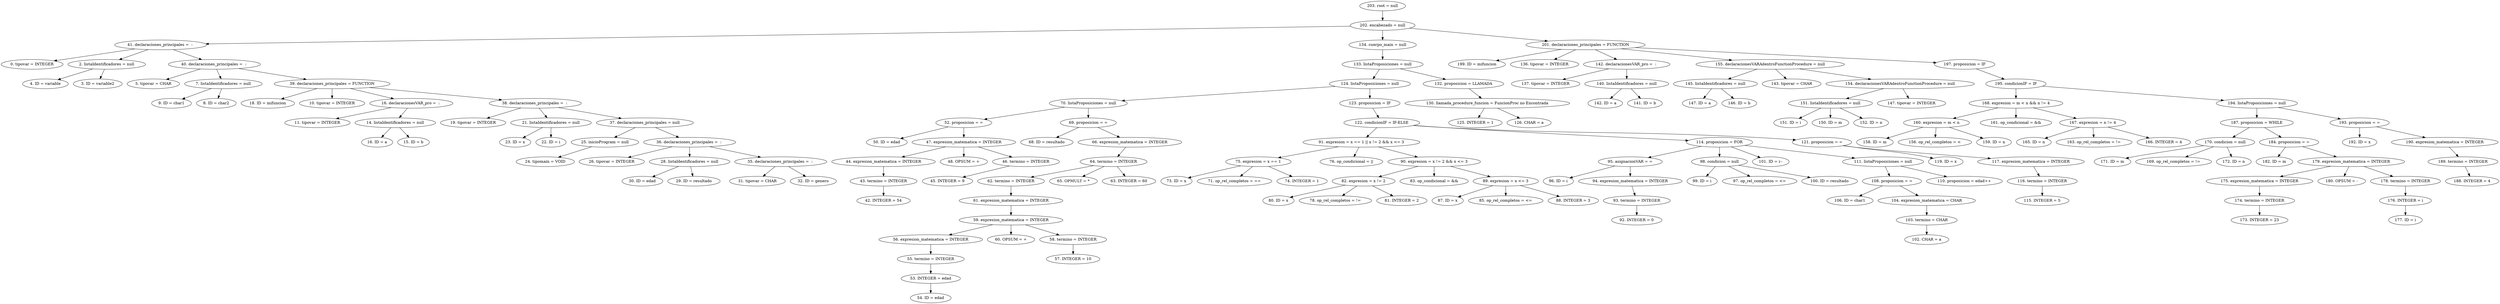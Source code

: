 digraph G {
"203. root = null"->"202. encabezado = null"
"202. encabezado = null"->"41. declaraciones_principales =  : "
"41. declaraciones_principales =  : "->"0. tipovar = INTEGER"
"41. declaraciones_principales =  : "->"2. listaIdentificadores = null"
"2. listaIdentificadores = null"->"4. ID = variable"
"2. listaIdentificadores = null"->"3. ID = variable2"
"41. declaraciones_principales =  : "->"40. declaraciones_principales =  : "
"40. declaraciones_principales =  : "->"5. tipovar = CHAR"
"40. declaraciones_principales =  : "->"7. listaIdentificadores = null"
"7. listaIdentificadores = null"->"9. ID = char1"
"7. listaIdentificadores = null"->"8. ID = char2"
"40. declaraciones_principales =  : "->"39. declaraciones_principales = FUNCTION"
"39. declaraciones_principales = FUNCTION"->"18. ID = mifuncion"
"39. declaraciones_principales = FUNCTION"->"10. tipovar = INTEGER"
"39. declaraciones_principales = FUNCTION"->"16. declaracionesVAR_pro =  : "
"16. declaracionesVAR_pro =  : "->"11. tipovar = INTEGER"
"16. declaracionesVAR_pro =  : "->"14. listaIdentificadores = null"
"14. listaIdentificadores = null"->"16. ID = a"
"14. listaIdentificadores = null"->"15. ID = b"
"39. declaraciones_principales = FUNCTION"->"38. declaraciones_principales =  : "
"38. declaraciones_principales =  : "->"19. tipovar = INTEGER"
"38. declaraciones_principales =  : "->"21. listaIdentificadores = null"
"21. listaIdentificadores = null"->"23. ID = x"
"21. listaIdentificadores = null"->"22. ID = i"
"38. declaraciones_principales =  : "->"37. declaraciones_principales = null"
"37. declaraciones_principales = null"->"25. inicioProgram = null"
"25. inicioProgram = null"->"24. tipomain = VOID"
"37. declaraciones_principales = null"->"36. declaraciones_principales =  : "
"36. declaraciones_principales =  : "->"26. tipovar = INTEGER"
"36. declaraciones_principales =  : "->"28. listaIdentificadores = null"
"28. listaIdentificadores = null"->"30. ID = edad"
"28. listaIdentificadores = null"->"29. ID = resultado"
"36. declaraciones_principales =  : "->"35. declaraciones_principales =  : "
"35. declaraciones_principales =  : "->"31. tipovar = CHAR"
"35. declaraciones_principales =  : "->"32. ID = genero"
"202. encabezado = null"->"134. cuerpo_main = null"
"134. cuerpo_main = null"->"133. listaProposiciones = null"
"133. listaProposiciones = null"->"124. listaProposiciones = null"
"124. listaProposiciones = null"->"70. listaProposiciones = null"
"70. listaProposiciones = null"->"52. proposicion = ="
"52. proposicion = ="->"50. ID = edad"
"52. proposicion = ="->"47. expresion_matematica = INTEGER"
"47. expresion_matematica = INTEGER"->"44. expresion_matematica = INTEGER"
"44. expresion_matematica = INTEGER"->"43. termino = INTEGER"
"43. termino = INTEGER"->"42. INTEGER = 54"
"47. expresion_matematica = INTEGER"->"48. OPSUM = +"
"47. expresion_matematica = INTEGER"->"46. termino = INTEGER"
"46. termino = INTEGER"->"45. INTEGER = 9"
"70. listaProposiciones = null"->"69. proposicion = ="
"69. proposicion = ="->"68. ID = resultado"
"69. proposicion = ="->"66. expresion_matematica = INTEGER"
"66. expresion_matematica = INTEGER"->"64. termino = INTEGER"
"64. termino = INTEGER"->"62. termino = INTEGER"
"62. termino = INTEGER"->"61. expresion_matematica = INTEGER"
"61. expresion_matematica = INTEGER"->"59. expresion_matematica = INTEGER"
"59. expresion_matematica = INTEGER"->"56. expresion_matematica = INTEGER"
"56. expresion_matematica = INTEGER"->"55. termino = INTEGER"
"55. termino = INTEGER"->"53. INTEGER = edad"
"53. INTEGER = edad"->"54. ID = edad"
"59. expresion_matematica = INTEGER"->"60. OPSUM = +"
"59. expresion_matematica = INTEGER"->"58. termino = INTEGER"
"58. termino = INTEGER"->"57. INTEGER = 10"
"64. termino = INTEGER"->"65. OPMULT = *"
"64. termino = INTEGER"->"63. INTEGER = 60"
"124. listaProposiciones = null"->"123. proposicion = IF"
"123. proposicion = IF"->"122. condicionIF = IF-ELSE"
"122. condicionIF = IF-ELSE"->"91. expresion = x == 1 || x != 2 && x <= 3"
"91. expresion = x == 1 || x != 2 && x <= 3"->"75. expresion = x == 1"
"75. expresion = x == 1"->"73. ID = x"
"75. expresion = x == 1"->"71. op_rel_completos = =="
"75. expresion = x == 1"->"74. INTEGER = 1"
"91. expresion = x == 1 || x != 2 && x <= 3"->"76. op_condicional = ||"
"91. expresion = x == 1 || x != 2 && x <= 3"->"90. expresion = x != 2 && x <= 3"
"90. expresion = x != 2 && x <= 3"->"82. expresion = x != 2"
"82. expresion = x != 2"->"80. ID = x"
"82. expresion = x != 2"->"78. op_rel_completos = !="
"82. expresion = x != 2"->"81. INTEGER = 2"
"90. expresion = x != 2 && x <= 3"->"83. op_condicional = &&"
"90. expresion = x != 2 && x <= 3"->"89. expresion = x <= 3"
"89. expresion = x <= 3"->"87. ID = x"
"89. expresion = x <= 3"->"85. op_rel_completos = <="
"89. expresion = x <= 3"->"88. INTEGER = 3"
"122. condicionIF = IF-ELSE"->"114. proposicion = FOR"
"114. proposicion = FOR"->"95. asignacionVAR = ="
"95. asignacionVAR = ="->"96. ID = i"
"95. asignacionVAR = ="->"94. expresion_matematica = INTEGER"
"94. expresion_matematica = INTEGER"->"93. termino = INTEGER"
"93. termino = INTEGER"->"92. INTEGER = 0"
"114. proposicion = FOR"->"98. condicion = null"
"98. condicion = null"->"99. ID = i"
"98. condicion = null"->"97. op_rel_completos = <="
"98. condicion = null"->"100. ID = resultado"
"114. proposicion = FOR"->"101. ID = i--"
"114. proposicion = FOR"->"111. listaProposiciones = null"
"111. listaProposiciones = null"->"108. proposicion = ="
"108. proposicion = ="->"106. ID = char1"
"108. proposicion = ="->"104. expresion_matematica = CHAR"
"104. expresion_matematica = CHAR"->"103. termino = CHAR"
"103. termino = CHAR"->"102. CHAR = a"
"111. listaProposiciones = null"->"110. proposicion = edad++"
"122. condicionIF = IF-ELSE"->"121. proposicion = ="
"121. proposicion = ="->"119. ID = x"
"121. proposicion = ="->"117. expresion_matematica = INTEGER"
"117. expresion_matematica = INTEGER"->"116. termino = INTEGER"
"116. termino = INTEGER"->"115. INTEGER = 5"
"133. listaProposiciones = null"->"132. proposicion = LLAMADA"
"132. proposicion = LLAMADA"->"130. llamada_procedure_funcion = FuncionProc no Encontrada"
"130. llamada_procedure_funcion = FuncionProc no Encontrada"->"125. INTEGER = 1"
"130. llamada_procedure_funcion = FuncionProc no Encontrada"->"126. CHAR = a"
"202. encabezado = null"->"201. declaraciones_principales = FUNCTION"
"201. declaraciones_principales = FUNCTION"->"199. ID = mifuncion"
"201. declaraciones_principales = FUNCTION"->"136. tipovar = INTEGER"
"201. declaraciones_principales = FUNCTION"->"142. declaracionesVAR_pro =  : "
"142. declaracionesVAR_pro =  : "->"137. tipovar = INTEGER"
"142. declaracionesVAR_pro =  : "->"140. listaIdentificadores = null"
"140. listaIdentificadores = null"->"142. ID = a"
"140. listaIdentificadores = null"->"141. ID = b"
"201. declaraciones_principales = FUNCTION"->"155. declaracionesVARAdentroFunctionProcedure = null"
"155. declaracionesVARAdentroFunctionProcedure = null"->"145. listaIdentificadores = null"
"145. listaIdentificadores = null"->"147. ID = a"
"145. listaIdentificadores = null"->"146. ID = b"
"155. declaracionesVARAdentroFunctionProcedure = null"->"143. tipovar = CHAR"
"155. declaracionesVARAdentroFunctionProcedure = null"->"154. declaracionesVARAdentroFunctionProcedure = null"
"154. declaracionesVARAdentroFunctionProcedure = null"->"151. listaIdentificadores = null"
"151. listaIdentificadores = null"->"151. ID = i"
"151. listaIdentificadores = null"->"150. ID = m"
"151. listaIdentificadores = null"->"152. ID = n"
"154. declaracionesVARAdentroFunctionProcedure = null"->"147. tipovar = INTEGER"
"201. declaraciones_principales = FUNCTION"->"197. proposicion = IF"
"197. proposicion = IF"->"195. condicionIF = IF"
"195. condicionIF = IF"->"168. expresion = m < n && n != 4"
"168. expresion = m < n && n != 4"->"160. expresion = m < n"
"160. expresion = m < n"->"158. ID = m"
"160. expresion = m < n"->"156. op_rel_completos = <"
"160. expresion = m < n"->"159. ID = n"
"168. expresion = m < n && n != 4"->"161. op_condicional = &&"
"168. expresion = m < n && n != 4"->"167. expresion = n != 4"
"167. expresion = n != 4"->"165. ID = n"
"167. expresion = n != 4"->"163. op_rel_completos = !="
"167. expresion = n != 4"->"166. INTEGER = 4"
"195. condicionIF = IF"->"194. listaProposiciones = null"
"194. listaProposiciones = null"->"187. proposicion = WHILE"
"187. proposicion = WHILE"->"170. condicion = null"
"170. condicion = null"->"171. ID = m"
"170. condicion = null"->"169. op_rel_completos = !="
"170. condicion = null"->"172. ID = n"
"187. proposicion = WHILE"->"184. proposicion = ="
"184. proposicion = ="->"182. ID = m"
"184. proposicion = ="->"179. expresion_matematica = INTEGER"
"179. expresion_matematica = INTEGER"->"175. expresion_matematica = INTEGER"
"175. expresion_matematica = INTEGER"->"174. termino = INTEGER"
"174. termino = INTEGER"->"173. INTEGER = 23"
"179. expresion_matematica = INTEGER"->"180. OPSUM = -"
"179. expresion_matematica = INTEGER"->"178. termino = INTEGER"
"178. termino = INTEGER"->"176. INTEGER = i"
"176. INTEGER = i"->"177. ID = i"
"194. listaProposiciones = null"->"193. proposicion = ="
"193. proposicion = ="->"192. ID = x"
"193. proposicion = ="->"190. expresion_matematica = INTEGER"
"190. expresion_matematica = INTEGER"->"189. termino = INTEGER"
"189. termino = INTEGER"->"188. INTEGER = 4"


}
